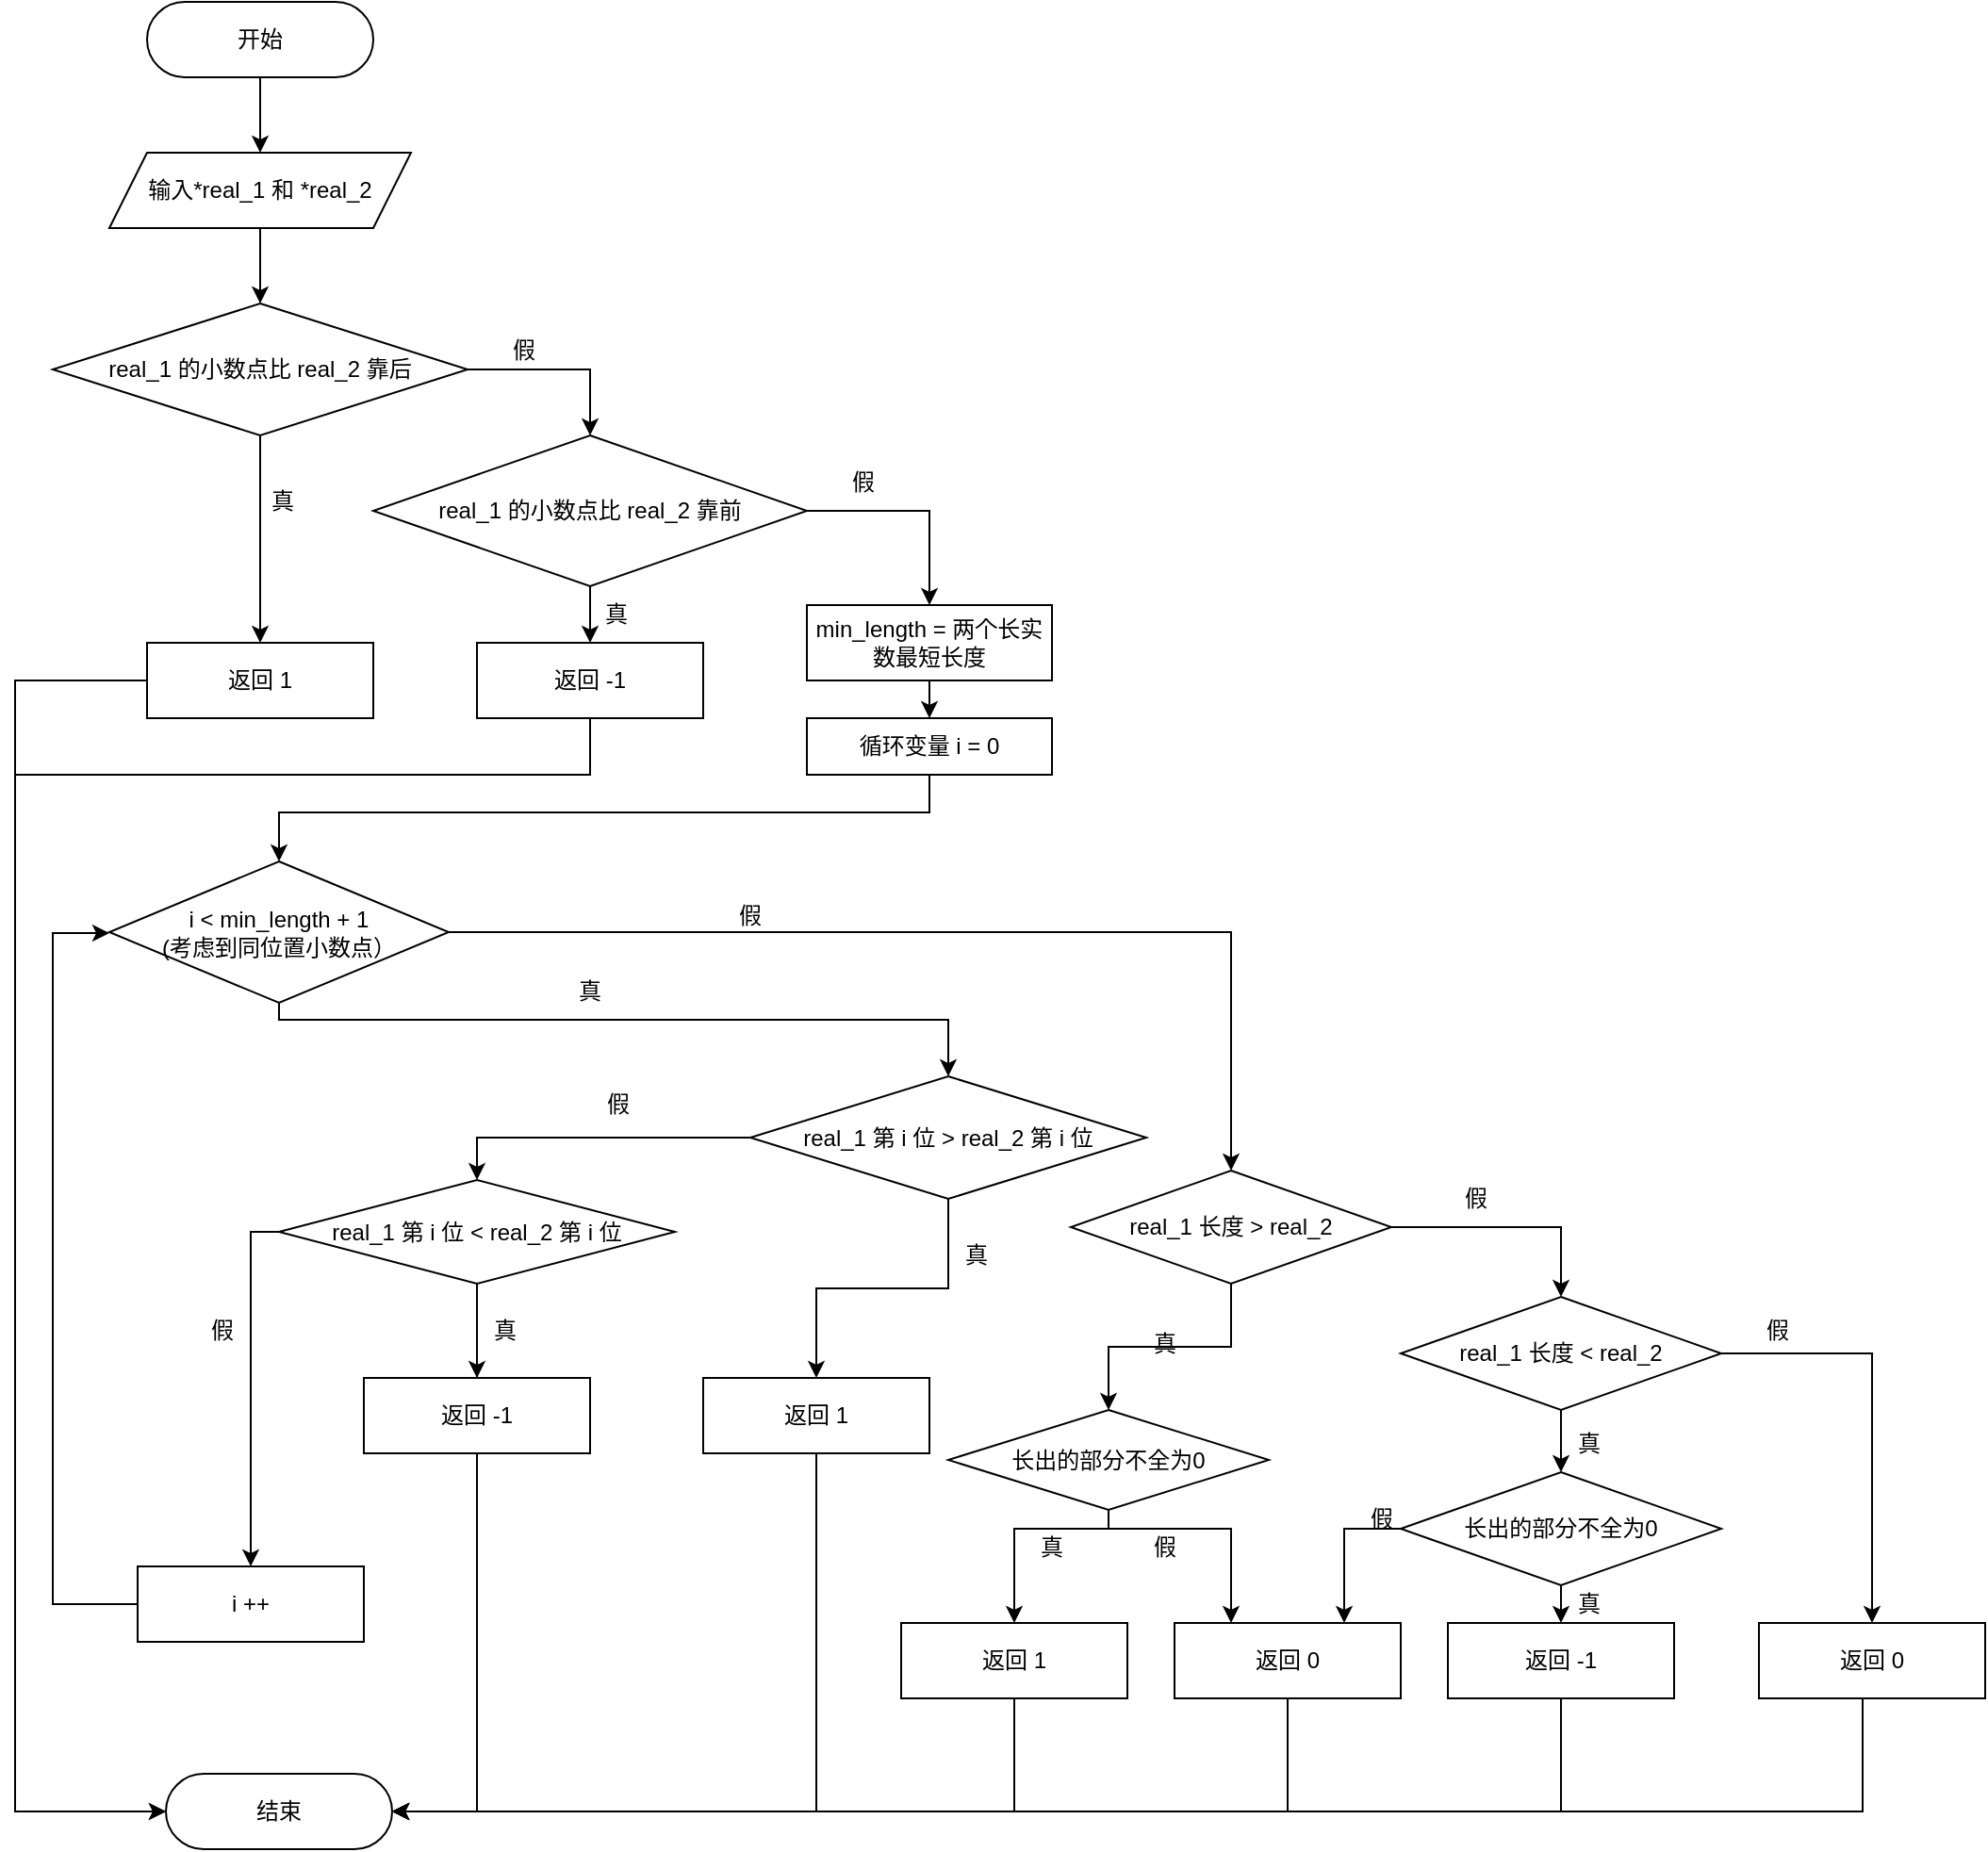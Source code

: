 <mxfile>
    <diagram id="YBlz7Kkwshx0AkaHlWxR" name="第 1 页">
        <mxGraphModel dx="1303" dy="1997" grid="1" gridSize="10" guides="1" tooltips="1" connect="1" arrows="1" fold="1" page="1" pageScale="1" pageWidth="1169" pageHeight="1654" math="0" shadow="0">
            <root>
                <mxCell id="0"/>
                <mxCell id="1" parent="0"/>
                <mxCell id="15" style="edgeStyle=none;html=1;" parent="1" source="2" target="3" edge="1">
                    <mxGeometry relative="1" as="geometry"/>
                </mxCell>
                <mxCell id="2" value="开始" style="rounded=1;whiteSpace=wrap;html=1;arcSize=50;" parent="1" vertex="1">
                    <mxGeometry x="140" y="210" width="120" height="40" as="geometry"/>
                </mxCell>
                <mxCell id="16" style="edgeStyle=none;html=1;entryX=0.5;entryY=0;entryDx=0;entryDy=0;" parent="1" source="3" target="4" edge="1">
                    <mxGeometry relative="1" as="geometry"/>
                </mxCell>
                <mxCell id="3" value="输入*real_1 和 *real_2" style="shape=parallelogram;perimeter=parallelogramPerimeter;whiteSpace=wrap;html=1;fixedSize=1;" parent="1" vertex="1">
                    <mxGeometry x="120" y="290" width="160" height="40" as="geometry"/>
                </mxCell>
                <mxCell id="17" style="edgeStyle=orthogonalEdgeStyle;html=1;entryX=0.5;entryY=0;entryDx=0;entryDy=0;exitX=1;exitY=0.5;exitDx=0;exitDy=0;rounded=0;" parent="1" source="4" target="5" edge="1">
                    <mxGeometry relative="1" as="geometry">
                        <mxPoint x="410" y="405" as="targetPoint"/>
                    </mxGeometry>
                </mxCell>
                <mxCell id="18" style="edgeStyle=orthogonalEdgeStyle;rounded=0;html=1;" parent="1" source="4" target="6" edge="1">
                    <mxGeometry relative="1" as="geometry"/>
                </mxCell>
                <mxCell id="4" value="real_1 的小数点比 real_2 靠后" style="rhombus;whiteSpace=wrap;html=1;" parent="1" vertex="1">
                    <mxGeometry x="90" y="370" width="220" height="70" as="geometry"/>
                </mxCell>
                <mxCell id="19" style="edgeStyle=orthogonalEdgeStyle;rounded=0;html=1;entryX=0.5;entryY=0;entryDx=0;entryDy=0;" parent="1" source="5" target="7" edge="1">
                    <mxGeometry relative="1" as="geometry"/>
                </mxCell>
                <mxCell id="21" style="edgeStyle=orthogonalEdgeStyle;rounded=0;html=1;" parent="1" source="5" target="8" edge="1">
                    <mxGeometry relative="1" as="geometry">
                        <mxPoint x="580" y="490.0" as="targetPoint"/>
                        <Array as="points">
                            <mxPoint x="555" y="480"/>
                        </Array>
                    </mxGeometry>
                </mxCell>
                <mxCell id="5" value="real_1 的小数点比 real_2 靠前" style="rhombus;whiteSpace=wrap;html=1;" parent="1" vertex="1">
                    <mxGeometry x="260" y="440" width="230" height="80" as="geometry"/>
                </mxCell>
                <mxCell id="47" style="edgeStyle=orthogonalEdgeStyle;rounded=0;html=1;entryX=0;entryY=0.5;entryDx=0;entryDy=0;" parent="1" source="6" target="46" edge="1">
                    <mxGeometry relative="1" as="geometry">
                        <mxPoint x="80" y="1170" as="targetPoint"/>
                        <Array as="points">
                            <mxPoint x="70" y="570"/>
                            <mxPoint x="70" y="1170"/>
                        </Array>
                    </mxGeometry>
                </mxCell>
                <mxCell id="6" value="返回 1" style="rounded=0;whiteSpace=wrap;html=1;" parent="1" vertex="1">
                    <mxGeometry x="140" y="550" width="120" height="40" as="geometry"/>
                </mxCell>
                <mxCell id="48" style="edgeStyle=orthogonalEdgeStyle;rounded=0;html=1;entryX=0;entryY=0.5;entryDx=0;entryDy=0;" parent="1" source="7" target="46" edge="1">
                    <mxGeometry relative="1" as="geometry">
                        <mxPoint x="140" y="1170" as="targetPoint"/>
                        <Array as="points">
                            <mxPoint x="375" y="620"/>
                            <mxPoint x="70" y="620"/>
                            <mxPoint x="70" y="1170"/>
                        </Array>
                    </mxGeometry>
                </mxCell>
                <mxCell id="7" value="返回 -1" style="rounded=0;whiteSpace=wrap;html=1;" parent="1" vertex="1">
                    <mxGeometry x="315" y="550" width="120" height="40" as="geometry"/>
                </mxCell>
                <mxCell id="23" style="edgeStyle=orthogonalEdgeStyle;rounded=0;html=1;entryX=0.5;entryY=0;entryDx=0;entryDy=0;" parent="1" source="8" target="22" edge="1">
                    <mxGeometry relative="1" as="geometry"/>
                </mxCell>
                <mxCell id="8" value="min_length = 两个长实数最短长度" style="rounded=0;whiteSpace=wrap;html=1;" parent="1" vertex="1">
                    <mxGeometry x="490" y="530" width="130" height="40" as="geometry"/>
                </mxCell>
                <mxCell id="27" style="edgeStyle=orthogonalEdgeStyle;rounded=0;html=1;" parent="1" source="10" target="11" edge="1">
                    <mxGeometry relative="1" as="geometry">
                        <Array as="points">
                            <mxPoint x="210" y="750"/>
                            <mxPoint x="565" y="750"/>
                        </Array>
                    </mxGeometry>
                </mxCell>
                <mxCell id="51" style="edgeStyle=orthogonalEdgeStyle;rounded=0;html=1;entryX=0.5;entryY=0;entryDx=0;entryDy=0;" parent="1" source="10" target="14" edge="1">
                    <mxGeometry relative="1" as="geometry"/>
                </mxCell>
                <mxCell id="10" value="i &amp;lt; min_length + 1&lt;br&gt;(考虑到同位置小数点）" style="rhombus;whiteSpace=wrap;html=1;" parent="1" vertex="1">
                    <mxGeometry x="120" y="666" width="180" height="75" as="geometry"/>
                </mxCell>
                <mxCell id="58" style="edgeStyle=orthogonalEdgeStyle;rounded=0;html=1;entryX=0.5;entryY=0;entryDx=0;entryDy=0;" parent="1" source="11" target="29" edge="1">
                    <mxGeometry relative="1" as="geometry"/>
                </mxCell>
                <mxCell id="59" style="edgeStyle=orthogonalEdgeStyle;rounded=0;html=1;entryX=0.5;entryY=0;entryDx=0;entryDy=0;" parent="1" source="11" target="26" edge="1">
                    <mxGeometry relative="1" as="geometry"/>
                </mxCell>
                <mxCell id="11" value="real_1 第 i 位 &amp;gt; real_2 第 i 位" style="rhombus;whiteSpace=wrap;html=1;" parent="1" vertex="1">
                    <mxGeometry x="460" y="780" width="210" height="65" as="geometry"/>
                </mxCell>
                <mxCell id="43" style="edgeStyle=orthogonalEdgeStyle;rounded=0;html=1;entryX=0.5;entryY=0;entryDx=0;entryDy=0;" parent="1" source="14" target="35" edge="1">
                    <mxGeometry relative="1" as="geometry">
                        <Array as="points">
                            <mxPoint x="890" y="860"/>
                        </Array>
                    </mxGeometry>
                </mxCell>
                <mxCell id="100" style="edgeStyle=orthogonalEdgeStyle;rounded=0;html=1;entryX=0.5;entryY=0;entryDx=0;entryDy=0;" edge="1" parent="1" source="14" target="87">
                    <mxGeometry relative="1" as="geometry"/>
                </mxCell>
                <mxCell id="14" value="real_1 长度 &amp;gt; real_2" style="rhombus;whiteSpace=wrap;html=1;" parent="1" vertex="1">
                    <mxGeometry x="630" y="830" width="170" height="60" as="geometry"/>
                </mxCell>
                <mxCell id="24" style="edgeStyle=orthogonalEdgeStyle;rounded=0;html=1;entryX=0.5;entryY=0;entryDx=0;entryDy=0;" parent="1" source="22" target="10" edge="1">
                    <mxGeometry relative="1" as="geometry">
                        <mxPoint x="555" y="640" as="targetPoint"/>
                        <Array as="points">
                            <mxPoint x="555" y="640"/>
                            <mxPoint x="210" y="640"/>
                        </Array>
                    </mxGeometry>
                </mxCell>
                <mxCell id="22" value="循环变量 i = 0" style="rounded=0;whiteSpace=wrap;html=1;" parent="1" vertex="1">
                    <mxGeometry x="490" y="590" width="130" height="30" as="geometry"/>
                </mxCell>
                <mxCell id="54" style="edgeStyle=orthogonalEdgeStyle;rounded=0;html=1;entryX=0;entryY=0.5;entryDx=0;entryDy=0;" parent="1" source="25" target="10" edge="1">
                    <mxGeometry relative="1" as="geometry">
                        <Array as="points">
                            <mxPoint x="90" y="1060"/>
                            <mxPoint x="90" y="704"/>
                            <mxPoint x="120" y="704"/>
                        </Array>
                    </mxGeometry>
                </mxCell>
                <mxCell id="25" value="i ++" style="rounded=0;whiteSpace=wrap;html=1;" parent="1" vertex="1">
                    <mxGeometry x="135" y="1040" width="120" height="40" as="geometry"/>
                </mxCell>
                <mxCell id="33" style="edgeStyle=orthogonalEdgeStyle;rounded=0;html=1;" parent="1" source="26" target="30" edge="1">
                    <mxGeometry relative="1" as="geometry"/>
                </mxCell>
                <mxCell id="65" style="edgeStyle=orthogonalEdgeStyle;rounded=0;html=1;entryX=1;entryY=0.5;entryDx=0;entryDy=0;" parent="1" source="29" target="46" edge="1">
                    <mxGeometry relative="1" as="geometry">
                        <Array as="points">
                            <mxPoint x="495" y="1170"/>
                        </Array>
                    </mxGeometry>
                </mxCell>
                <mxCell id="29" value="返回 1" style="rounded=0;whiteSpace=wrap;html=1;" parent="1" vertex="1">
                    <mxGeometry x="435" y="940" width="120" height="40" as="geometry"/>
                </mxCell>
                <mxCell id="44" style="edgeStyle=orthogonalEdgeStyle;rounded=0;html=1;" parent="1" source="35" target="41" edge="1">
                    <mxGeometry relative="1" as="geometry"/>
                </mxCell>
                <mxCell id="97" style="edgeStyle=none;rounded=0;html=1;" edge="1" parent="1" source="35" target="89">
                    <mxGeometry relative="1" as="geometry"/>
                </mxCell>
                <mxCell id="35" value="real_1 长度 &amp;lt; real_2" style="rhombus;whiteSpace=wrap;html=1;" parent="1" vertex="1">
                    <mxGeometry x="805" y="897" width="170" height="60" as="geometry"/>
                </mxCell>
                <mxCell id="63" style="edgeStyle=orthogonalEdgeStyle;rounded=0;html=1;entryX=1;entryY=0.5;entryDx=0;entryDy=0;" parent="1" source="36" target="46" edge="1">
                    <mxGeometry relative="1" as="geometry">
                        <mxPoint x="710" y="1200" as="targetPoint"/>
                        <Array as="points">
                            <mxPoint x="600" y="1170"/>
                        </Array>
                    </mxGeometry>
                </mxCell>
                <mxCell id="36" value="返回 1" style="rounded=0;whiteSpace=wrap;html=1;" parent="1" vertex="1">
                    <mxGeometry x="540" y="1070" width="120" height="40" as="geometry"/>
                </mxCell>
                <mxCell id="62" style="edgeStyle=orthogonalEdgeStyle;rounded=0;html=1;entryX=1;entryY=0.5;entryDx=0;entryDy=0;" parent="1" source="37" target="46" edge="1">
                    <mxGeometry relative="1" as="geometry">
                        <Array as="points">
                            <mxPoint x="890" y="1170"/>
                        </Array>
                    </mxGeometry>
                </mxCell>
                <mxCell id="37" value="返回 -1" style="rounded=0;whiteSpace=wrap;html=1;" parent="1" vertex="1">
                    <mxGeometry x="830" y="1070" width="120" height="40" as="geometry"/>
                </mxCell>
                <mxCell id="61" style="edgeStyle=orthogonalEdgeStyle;rounded=0;html=1;entryX=1;entryY=0.5;entryDx=0;entryDy=0;" parent="1" source="41" target="46" edge="1">
                    <mxGeometry relative="1" as="geometry">
                        <Array as="points">
                            <mxPoint x="1050" y="1170"/>
                        </Array>
                    </mxGeometry>
                </mxCell>
                <mxCell id="41" value="返回 0" style="rounded=0;whiteSpace=wrap;html=1;" parent="1" vertex="1">
                    <mxGeometry x="995" y="1070" width="120" height="40" as="geometry"/>
                </mxCell>
                <mxCell id="46" value="结束" style="rounded=1;whiteSpace=wrap;html=1;arcSize=50;" parent="1" vertex="1">
                    <mxGeometry x="150" y="1150" width="120" height="40" as="geometry"/>
                </mxCell>
                <mxCell id="60" style="edgeStyle=orthogonalEdgeStyle;rounded=0;html=1;entryX=0.5;entryY=0;entryDx=0;entryDy=0;" parent="1" source="26" target="25" edge="1">
                    <mxGeometry relative="1" as="geometry">
                        <Array as="points">
                            <mxPoint x="195" y="863"/>
                        </Array>
                    </mxGeometry>
                </mxCell>
                <mxCell id="26" value="real_1 第 i 位 &amp;lt; real_2 第 i 位" style="rhombus;whiteSpace=wrap;html=1;" parent="1" vertex="1">
                    <mxGeometry x="210" y="835" width="210" height="55" as="geometry"/>
                </mxCell>
                <mxCell id="57" value="" style="edgeStyle=orthogonalEdgeStyle;rounded=0;html=1;entryX=0.5;entryY=0;entryDx=0;entryDy=0;endArrow=none;" parent="1" source="26" target="30" edge="1">
                    <mxGeometry relative="1" as="geometry">
                        <mxPoint x="225" y="875" as="sourcePoint"/>
                        <mxPoint x="220" y="967" as="targetPoint"/>
                        <Array as="points"/>
                    </mxGeometry>
                </mxCell>
                <mxCell id="64" style="edgeStyle=orthogonalEdgeStyle;rounded=0;html=1;entryX=1;entryY=0.5;entryDx=0;entryDy=0;" parent="1" source="30" target="46" edge="1">
                    <mxGeometry relative="1" as="geometry"/>
                </mxCell>
                <mxCell id="30" value="返回 -1" style="rounded=0;whiteSpace=wrap;html=1;" parent="1" vertex="1">
                    <mxGeometry x="255" y="940" width="120" height="40" as="geometry"/>
                </mxCell>
                <mxCell id="66" value="真" style="text;html=1;strokeColor=none;fillColor=none;align=center;verticalAlign=middle;whiteSpace=wrap;rounded=0;" parent="1" vertex="1">
                    <mxGeometry x="182" y="460" width="60" height="30" as="geometry"/>
                </mxCell>
                <mxCell id="67" value="真" style="text;html=1;strokeColor=none;fillColor=none;align=center;verticalAlign=middle;whiteSpace=wrap;rounded=0;" parent="1" vertex="1">
                    <mxGeometry x="359" y="520" width="60" height="30" as="geometry"/>
                </mxCell>
                <mxCell id="68" value="真" style="text;html=1;strokeColor=none;fillColor=none;align=center;verticalAlign=middle;whiteSpace=wrap;rounded=0;" parent="1" vertex="1">
                    <mxGeometry x="345" y="720" width="60" height="30" as="geometry"/>
                </mxCell>
                <mxCell id="72" value="真" style="text;html=1;strokeColor=none;fillColor=none;align=center;verticalAlign=middle;whiteSpace=wrap;rounded=0;" parent="1" vertex="1">
                    <mxGeometry x="550" y="860" width="60" height="30" as="geometry"/>
                </mxCell>
                <mxCell id="74" value="真" style="text;html=1;strokeColor=none;fillColor=none;align=center;verticalAlign=middle;whiteSpace=wrap;rounded=0;" parent="1" vertex="1">
                    <mxGeometry x="300" y="900" width="60" height="30" as="geometry"/>
                </mxCell>
                <mxCell id="75" value="真" style="text;html=1;strokeColor=none;fillColor=none;align=center;verticalAlign=middle;whiteSpace=wrap;rounded=0;" parent="1" vertex="1">
                    <mxGeometry x="590" y="1015" width="60" height="30" as="geometry"/>
                </mxCell>
                <mxCell id="77" value="真" style="text;html=1;strokeColor=none;fillColor=none;align=center;verticalAlign=middle;whiteSpace=wrap;rounded=0;" parent="1" vertex="1">
                    <mxGeometry x="875" y="960" width="60" height="30" as="geometry"/>
                </mxCell>
                <mxCell id="78" value="假" style="text;html=1;strokeColor=none;fillColor=none;align=center;verticalAlign=middle;whiteSpace=wrap;rounded=0;" parent="1" vertex="1">
                    <mxGeometry x="310" y="380" width="60" height="30" as="geometry"/>
                </mxCell>
                <mxCell id="79" value="假" style="text;html=1;strokeColor=none;fillColor=none;align=center;verticalAlign=middle;whiteSpace=wrap;rounded=0;" parent="1" vertex="1">
                    <mxGeometry x="490" y="450" width="60" height="30" as="geometry"/>
                </mxCell>
                <mxCell id="80" value="假" style="text;html=1;strokeColor=none;fillColor=none;align=center;verticalAlign=middle;whiteSpace=wrap;rounded=0;" parent="1" vertex="1">
                    <mxGeometry x="150" y="900" width="60" height="30" as="geometry"/>
                </mxCell>
                <mxCell id="81" value="假" style="text;html=1;strokeColor=none;fillColor=none;align=center;verticalAlign=middle;whiteSpace=wrap;rounded=0;" parent="1" vertex="1">
                    <mxGeometry x="360" y="780" width="60" height="30" as="geometry"/>
                </mxCell>
                <mxCell id="82" value="假" style="text;html=1;strokeColor=none;fillColor=none;align=center;verticalAlign=middle;whiteSpace=wrap;rounded=0;" parent="1" vertex="1">
                    <mxGeometry x="430" y="680" width="60" height="30" as="geometry"/>
                </mxCell>
                <mxCell id="85" value="假" style="text;html=1;strokeColor=none;fillColor=none;align=center;verticalAlign=middle;whiteSpace=wrap;rounded=0;" parent="1" vertex="1">
                    <mxGeometry x="815" y="830" width="60" height="30" as="geometry"/>
                </mxCell>
                <mxCell id="86" value="假" style="text;html=1;strokeColor=none;fillColor=none;align=center;verticalAlign=middle;whiteSpace=wrap;rounded=0;" parent="1" vertex="1">
                    <mxGeometry x="975" y="900" width="60" height="30" as="geometry"/>
                </mxCell>
                <mxCell id="93" style="edgeStyle=none;rounded=0;html=1;entryX=0.5;entryY=0;entryDx=0;entryDy=0;" edge="1" parent="1" source="87" target="36">
                    <mxGeometry relative="1" as="geometry">
                        <Array as="points">
                            <mxPoint x="650" y="1020"/>
                            <mxPoint x="600" y="1020"/>
                        </Array>
                    </mxGeometry>
                </mxCell>
                <mxCell id="94" style="edgeStyle=none;rounded=0;html=1;entryX=0.25;entryY=0;entryDx=0;entryDy=0;exitX=0.5;exitY=1;exitDx=0;exitDy=0;" edge="1" parent="1" source="87" target="90">
                    <mxGeometry relative="1" as="geometry">
                        <Array as="points">
                            <mxPoint x="650" y="1020"/>
                            <mxPoint x="715" y="1020"/>
                        </Array>
                    </mxGeometry>
                </mxCell>
                <mxCell id="87" value="长出的部分不全为0" style="rhombus;whiteSpace=wrap;html=1;" vertex="1" parent="1">
                    <mxGeometry x="565" y="957" width="170" height="53" as="geometry"/>
                </mxCell>
                <mxCell id="98" style="edgeStyle=none;rounded=0;html=1;" edge="1" parent="1" source="89" target="37">
                    <mxGeometry relative="1" as="geometry"/>
                </mxCell>
                <mxCell id="99" style="edgeStyle=orthogonalEdgeStyle;rounded=0;html=1;entryX=0.75;entryY=0;entryDx=0;entryDy=0;" edge="1" parent="1" source="89" target="90">
                    <mxGeometry relative="1" as="geometry">
                        <Array as="points">
                            <mxPoint x="775" y="1020"/>
                        </Array>
                    </mxGeometry>
                </mxCell>
                <mxCell id="89" value="长出的部分不全为0" style="rhombus;whiteSpace=wrap;html=1;" vertex="1" parent="1">
                    <mxGeometry x="805" y="990" width="170" height="60" as="geometry"/>
                </mxCell>
                <mxCell id="91" style="edgeStyle=none;html=1;entryX=1;entryY=0.5;entryDx=0;entryDy=0;rounded=0;" edge="1" parent="1" source="90" target="46">
                    <mxGeometry relative="1" as="geometry">
                        <Array as="points">
                            <mxPoint x="745" y="1170"/>
                        </Array>
                    </mxGeometry>
                </mxCell>
                <mxCell id="90" value="返回 0" style="rounded=0;whiteSpace=wrap;html=1;" vertex="1" parent="1">
                    <mxGeometry x="685" y="1070" width="120" height="40" as="geometry"/>
                </mxCell>
                <mxCell id="102" value="真" style="text;html=1;strokeColor=none;fillColor=none;align=center;verticalAlign=middle;whiteSpace=wrap;rounded=0;" vertex="1" parent="1">
                    <mxGeometry x="650" y="907" width="60" height="30" as="geometry"/>
                </mxCell>
                <mxCell id="103" value="真" style="text;html=1;strokeColor=none;fillColor=none;align=center;verticalAlign=middle;whiteSpace=wrap;rounded=0;" vertex="1" parent="1">
                    <mxGeometry x="875" y="1045" width="60" height="30" as="geometry"/>
                </mxCell>
                <mxCell id="104" value="假" style="text;html=1;strokeColor=none;fillColor=none;align=center;verticalAlign=middle;whiteSpace=wrap;rounded=0;" vertex="1" parent="1">
                    <mxGeometry x="650" y="1015" width="60" height="30" as="geometry"/>
                </mxCell>
                <mxCell id="107" value="假" style="text;html=1;strokeColor=none;fillColor=none;align=center;verticalAlign=middle;whiteSpace=wrap;rounded=0;" vertex="1" parent="1">
                    <mxGeometry x="765" y="1000" width="60" height="30" as="geometry"/>
                </mxCell>
            </root>
        </mxGraphModel>
    </diagram>
</mxfile>
